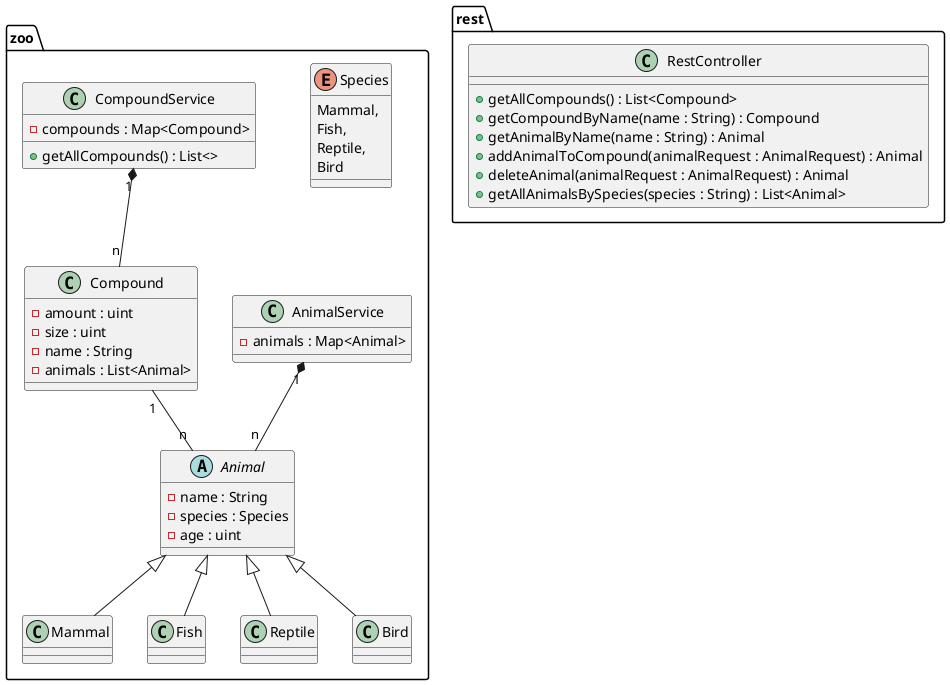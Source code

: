 @startuml

package zoo {

enum Species {
    Mammal,
    Fish,
    Reptile,
    Bird
}

abstract Animal {
  - name : String
  - species : Species
  - age : uint
}

class Mammal extends Animal {}
class Fish extends Animal {}
class Reptile extends Animal {}
class Bird extends Animal {}

class Compound {
  - amount : uint
  - size : uint
  - name : String
  - animals : List<Animal>
}

class AnimalService {
  - animals : Map<Animal>
}

class CompoundService {
  - compounds : Map<Compound>
  + getAllCompounds() : List<>
}

AnimalService "1" *-- "n" Animal
Compound "1" -- "n" Animal
CompoundService "1" *-- "n" Compound
}

package rest{
class RestController {
    + getAllCompounds() : List<Compound>
    + getCompoundByName(name : String) : Compound
    + getAnimalByName(name : String) : Animal
    + addAnimalToCompound(animalRequest : AnimalRequest) : Animal
    + deleteAnimal(animalRequest : AnimalRequest) : Animal
    + getAllAnimalsBySpecies(species : String) : List<Animal>
}

@enduml
